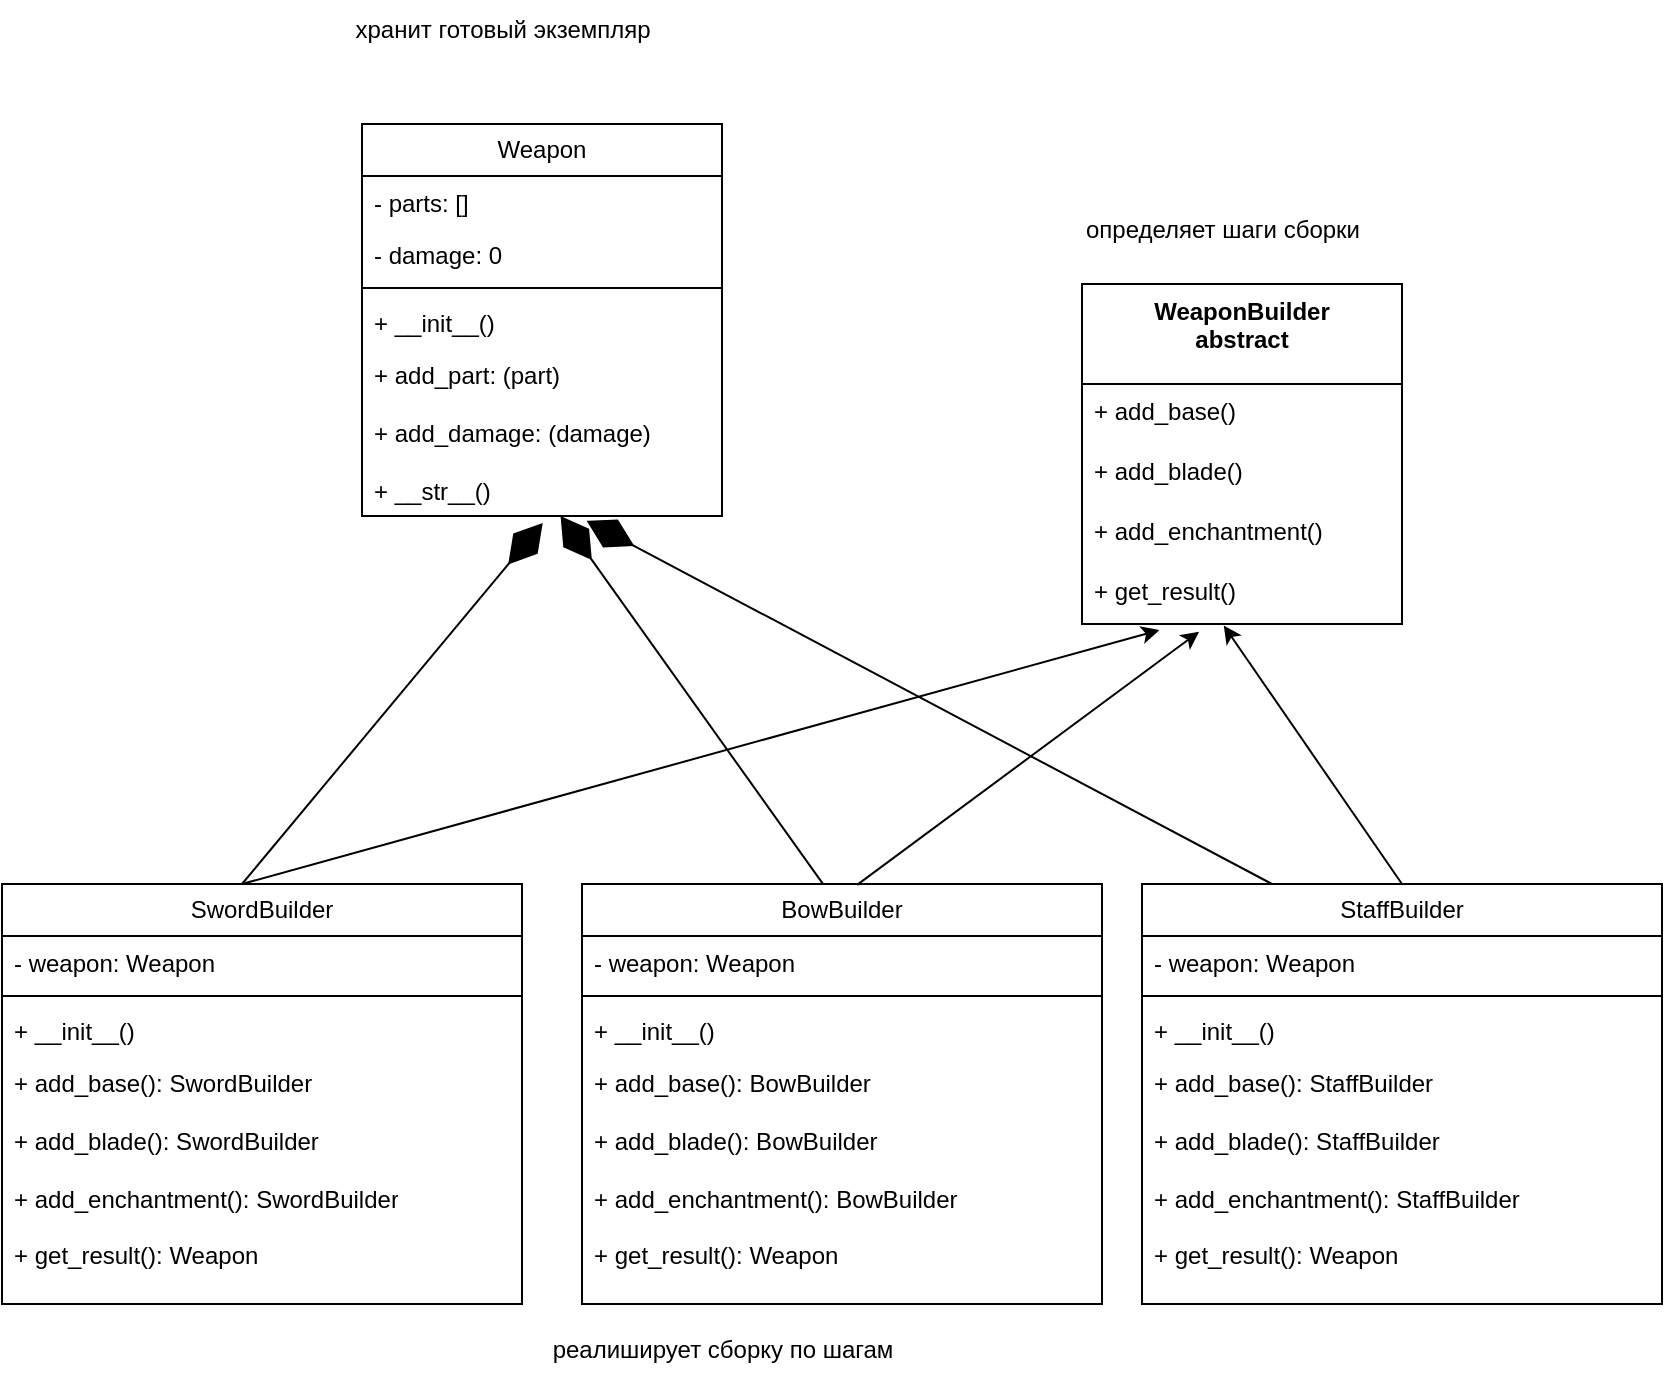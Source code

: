 <mxfile version="28.1.2">
  <diagram name="Page-1" id="Q0V_ZiMDzLkfY8J2gBLX">
    <mxGraphModel dx="853" dy="2286" grid="1" gridSize="10" guides="1" tooltips="1" connect="1" arrows="1" fold="1" page="1" pageScale="1" pageWidth="850" pageHeight="1100" math="0" shadow="0">
      <root>
        <mxCell id="0" />
        <mxCell id="1" parent="0" />
        <mxCell id="Kam8dWgokP5gCJ88pYki-21" value="Weapon" style="swimlane;fontStyle=0;childLayout=stackLayout;horizontal=1;startSize=26;fillColor=none;horizontalStack=0;resizeParent=1;resizeParentMax=0;resizeLast=0;collapsible=1;marginBottom=0;whiteSpace=wrap;html=1;" vertex="1" parent="1">
          <mxGeometry x="500" y="-30" width="180" height="196" as="geometry" />
        </mxCell>
        <mxCell id="Kam8dWgokP5gCJ88pYki-22" value="- parts: []" style="text;strokeColor=none;fillColor=none;align=left;verticalAlign=top;spacingLeft=4;spacingRight=4;overflow=hidden;rotatable=0;points=[[0,0.5],[1,0.5]];portConstraint=eastwest;whiteSpace=wrap;html=1;" vertex="1" parent="Kam8dWgokP5gCJ88pYki-21">
          <mxGeometry y="26" width="180" height="26" as="geometry" />
        </mxCell>
        <mxCell id="Kam8dWgokP5gCJ88pYki-23" value="- damage: 0" style="text;strokeColor=none;fillColor=none;align=left;verticalAlign=top;spacingLeft=4;spacingRight=4;overflow=hidden;rotatable=0;points=[[0,0.5],[1,0.5]];portConstraint=eastwest;whiteSpace=wrap;html=1;" vertex="1" parent="Kam8dWgokP5gCJ88pYki-21">
          <mxGeometry y="52" width="180" height="26" as="geometry" />
        </mxCell>
        <mxCell id="Kam8dWgokP5gCJ88pYki-25" value="" style="line;strokeWidth=1;fillColor=none;align=left;verticalAlign=middle;spacingTop=-1;spacingLeft=3;spacingRight=3;rotatable=0;labelPosition=right;points=[];portConstraint=eastwest;strokeColor=inherit;" vertex="1" parent="Kam8dWgokP5gCJ88pYki-21">
          <mxGeometry y="78" width="180" height="8" as="geometry" />
        </mxCell>
        <mxCell id="Kam8dWgokP5gCJ88pYki-26" value="+ __init__()" style="text;strokeColor=none;fillColor=none;align=left;verticalAlign=top;spacingLeft=4;spacingRight=4;overflow=hidden;rotatable=0;points=[[0,0.5],[1,0.5]];portConstraint=eastwest;whiteSpace=wrap;html=1;" vertex="1" parent="Kam8dWgokP5gCJ88pYki-21">
          <mxGeometry y="86" width="180" height="26" as="geometry" />
        </mxCell>
        <mxCell id="Kam8dWgokP5gCJ88pYki-27" value="&lt;div&gt;+ add_part: (part)&lt;/div&gt;&lt;div&gt;&lt;br&gt;&lt;div&gt;+ add_damage: (damage)&lt;/div&gt;&lt;div&gt;&lt;br&gt;&lt;/div&gt;&lt;/div&gt;" style="text;strokeColor=none;fillColor=none;align=left;verticalAlign=top;spacingLeft=4;spacingRight=4;overflow=hidden;rotatable=0;points=[[0,0.5],[1,0.5]];portConstraint=eastwest;whiteSpace=wrap;html=1;" vertex="1" parent="Kam8dWgokP5gCJ88pYki-21">
          <mxGeometry y="112" width="180" height="58" as="geometry" />
        </mxCell>
        <mxCell id="Kam8dWgokP5gCJ88pYki-35" value="+ __str__()" style="text;strokeColor=none;fillColor=none;align=left;verticalAlign=top;spacingLeft=4;spacingRight=4;overflow=hidden;rotatable=0;points=[[0,0.5],[1,0.5]];portConstraint=eastwest;whiteSpace=wrap;html=1;" vertex="1" parent="Kam8dWgokP5gCJ88pYki-21">
          <mxGeometry y="170" width="180" height="26" as="geometry" />
        </mxCell>
        <mxCell id="Kam8dWgokP5gCJ88pYki-36" value="&lt;div&gt;WeaponBuilder&lt;/div&gt;&lt;div&gt;abstract&lt;/div&gt;" style="swimlane;fontStyle=1;align=center;verticalAlign=top;childLayout=stackLayout;horizontal=1;startSize=50;horizontalStack=0;resizeParent=1;resizeParentMax=0;resizeLast=0;collapsible=1;marginBottom=0;whiteSpace=wrap;html=1;" vertex="1" parent="1">
          <mxGeometry x="860" y="50" width="160" height="170" as="geometry" />
        </mxCell>
        <mxCell id="Kam8dWgokP5gCJ88pYki-37" value="+ add_base()" style="text;strokeColor=none;fillColor=none;align=left;verticalAlign=top;spacingLeft=4;spacingRight=4;overflow=hidden;rotatable=0;points=[[0,0.5],[1,0.5]];portConstraint=eastwest;whiteSpace=wrap;html=1;" vertex="1" parent="Kam8dWgokP5gCJ88pYki-36">
          <mxGeometry y="50" width="160" height="30" as="geometry" />
        </mxCell>
        <mxCell id="Kam8dWgokP5gCJ88pYki-38" value="+ add_blade()" style="text;strokeColor=none;fillColor=none;align=left;verticalAlign=top;spacingLeft=4;spacingRight=4;overflow=hidden;rotatable=0;points=[[0,0.5],[1,0.5]];portConstraint=eastwest;whiteSpace=wrap;html=1;" vertex="1" parent="Kam8dWgokP5gCJ88pYki-36">
          <mxGeometry y="80" width="160" height="30" as="geometry" />
        </mxCell>
        <mxCell id="Kam8dWgokP5gCJ88pYki-39" value="+ add_enchantment()" style="text;strokeColor=none;fillColor=none;align=left;verticalAlign=top;spacingLeft=4;spacingRight=4;overflow=hidden;rotatable=0;points=[[0,0.5],[1,0.5]];portConstraint=eastwest;whiteSpace=wrap;html=1;" vertex="1" parent="Kam8dWgokP5gCJ88pYki-36">
          <mxGeometry y="110" width="160" height="30" as="geometry" />
        </mxCell>
        <mxCell id="Kam8dWgokP5gCJ88pYki-40" value="+ get_result()" style="text;strokeColor=none;fillColor=none;align=left;verticalAlign=top;spacingLeft=4;spacingRight=4;overflow=hidden;rotatable=0;points=[[0,0.5],[1,0.5]];portConstraint=eastwest;whiteSpace=wrap;html=1;" vertex="1" parent="Kam8dWgokP5gCJ88pYki-36">
          <mxGeometry y="140" width="160" height="30" as="geometry" />
        </mxCell>
        <mxCell id="Kam8dWgokP5gCJ88pYki-41" value="SwordBuilder" style="swimlane;fontStyle=0;childLayout=stackLayout;horizontal=1;startSize=26;fillColor=none;horizontalStack=0;resizeParent=1;resizeParentMax=0;resizeLast=0;collapsible=1;marginBottom=0;whiteSpace=wrap;html=1;" vertex="1" parent="1">
          <mxGeometry x="320" y="350" width="260" height="210" as="geometry" />
        </mxCell>
        <mxCell id="Kam8dWgokP5gCJ88pYki-42" value="- weapon: Weapon" style="text;strokeColor=none;fillColor=none;align=left;verticalAlign=top;spacingLeft=4;spacingRight=4;overflow=hidden;rotatable=0;points=[[0,0.5],[1,0.5]];portConstraint=eastwest;whiteSpace=wrap;html=1;" vertex="1" parent="Kam8dWgokP5gCJ88pYki-41">
          <mxGeometry y="26" width="260" height="26" as="geometry" />
        </mxCell>
        <mxCell id="Kam8dWgokP5gCJ88pYki-45" value="" style="line;strokeWidth=1;fillColor=none;align=left;verticalAlign=middle;spacingTop=-1;spacingLeft=3;spacingRight=3;rotatable=0;labelPosition=right;points=[];portConstraint=eastwest;strokeColor=inherit;" vertex="1" parent="Kam8dWgokP5gCJ88pYki-41">
          <mxGeometry y="52" width="260" height="8" as="geometry" />
        </mxCell>
        <mxCell id="Kam8dWgokP5gCJ88pYki-46" value="+ __init__()" style="text;strokeColor=none;fillColor=none;align=left;verticalAlign=top;spacingLeft=4;spacingRight=4;overflow=hidden;rotatable=0;points=[[0,0.5],[1,0.5]];portConstraint=eastwest;whiteSpace=wrap;html=1;" vertex="1" parent="Kam8dWgokP5gCJ88pYki-41">
          <mxGeometry y="60" width="260" height="26" as="geometry" />
        </mxCell>
        <mxCell id="Kam8dWgokP5gCJ88pYki-47" value="&lt;div&gt;+ add_base(): SwordBuilder&lt;/div&gt;&lt;div&gt;&lt;br&gt;&lt;/div&gt;&lt;div&gt;+ add_blade():&amp;nbsp;SwordBuilder&lt;/div&gt;&lt;div&gt;&lt;br&gt;&lt;/div&gt;&lt;div&gt;&lt;div&gt;+ add_enchantment():&amp;nbsp;SwordBuilder&lt;/div&gt;&lt;div&gt;&lt;br&gt;&lt;/div&gt;&lt;div&gt;+ get_result(): Weapon&lt;/div&gt;&lt;br&gt;&lt;/div&gt;" style="text;strokeColor=none;fillColor=none;align=left;verticalAlign=top;spacingLeft=4;spacingRight=4;overflow=hidden;rotatable=0;points=[[0,0.5],[1,0.5]];portConstraint=eastwest;whiteSpace=wrap;html=1;" vertex="1" parent="Kam8dWgokP5gCJ88pYki-41">
          <mxGeometry y="86" width="260" height="124" as="geometry" />
        </mxCell>
        <mxCell id="Kam8dWgokP5gCJ88pYki-48" value="BowBuilder" style="swimlane;fontStyle=0;childLayout=stackLayout;horizontal=1;startSize=26;fillColor=none;horizontalStack=0;resizeParent=1;resizeParentMax=0;resizeLast=0;collapsible=1;marginBottom=0;whiteSpace=wrap;html=1;" vertex="1" parent="1">
          <mxGeometry x="610" y="350" width="260" height="210" as="geometry" />
        </mxCell>
        <mxCell id="Kam8dWgokP5gCJ88pYki-49" value="- weapon: Weapon" style="text;strokeColor=none;fillColor=none;align=left;verticalAlign=top;spacingLeft=4;spacingRight=4;overflow=hidden;rotatable=0;points=[[0,0.5],[1,0.5]];portConstraint=eastwest;whiteSpace=wrap;html=1;" vertex="1" parent="Kam8dWgokP5gCJ88pYki-48">
          <mxGeometry y="26" width="260" height="26" as="geometry" />
        </mxCell>
        <mxCell id="Kam8dWgokP5gCJ88pYki-50" value="" style="line;strokeWidth=1;fillColor=none;align=left;verticalAlign=middle;spacingTop=-1;spacingLeft=3;spacingRight=3;rotatable=0;labelPosition=right;points=[];portConstraint=eastwest;strokeColor=inherit;" vertex="1" parent="Kam8dWgokP5gCJ88pYki-48">
          <mxGeometry y="52" width="260" height="8" as="geometry" />
        </mxCell>
        <mxCell id="Kam8dWgokP5gCJ88pYki-51" value="+ __init__()" style="text;strokeColor=none;fillColor=none;align=left;verticalAlign=top;spacingLeft=4;spacingRight=4;overflow=hidden;rotatable=0;points=[[0,0.5],[1,0.5]];portConstraint=eastwest;whiteSpace=wrap;html=1;" vertex="1" parent="Kam8dWgokP5gCJ88pYki-48">
          <mxGeometry y="60" width="260" height="26" as="geometry" />
        </mxCell>
        <mxCell id="Kam8dWgokP5gCJ88pYki-52" value="&lt;div&gt;+ add_base(): BowBuilder&lt;/div&gt;&lt;div&gt;&lt;br&gt;&lt;/div&gt;&lt;div&gt;+ add_blade(): BowBuilder&lt;/div&gt;&lt;div&gt;&lt;br&gt;&lt;/div&gt;&lt;div&gt;&lt;div&gt;+ add_enchantment(): BowBuilder&lt;/div&gt;&lt;div&gt;&lt;br&gt;&lt;/div&gt;&lt;div&gt;+ get_result(): Weapon&lt;/div&gt;&lt;br&gt;&lt;/div&gt;" style="text;strokeColor=none;fillColor=none;align=left;verticalAlign=top;spacingLeft=4;spacingRight=4;overflow=hidden;rotatable=0;points=[[0,0.5],[1,0.5]];portConstraint=eastwest;whiteSpace=wrap;html=1;" vertex="1" parent="Kam8dWgokP5gCJ88pYki-48">
          <mxGeometry y="86" width="260" height="124" as="geometry" />
        </mxCell>
        <mxCell id="Kam8dWgokP5gCJ88pYki-53" value="StaffBuilder" style="swimlane;fontStyle=0;childLayout=stackLayout;horizontal=1;startSize=26;fillColor=none;horizontalStack=0;resizeParent=1;resizeParentMax=0;resizeLast=0;collapsible=1;marginBottom=0;whiteSpace=wrap;html=1;" vertex="1" parent="1">
          <mxGeometry x="890" y="350" width="260" height="210" as="geometry" />
        </mxCell>
        <mxCell id="Kam8dWgokP5gCJ88pYki-54" value="- weapon: Weapon" style="text;strokeColor=none;fillColor=none;align=left;verticalAlign=top;spacingLeft=4;spacingRight=4;overflow=hidden;rotatable=0;points=[[0,0.5],[1,0.5]];portConstraint=eastwest;whiteSpace=wrap;html=1;" vertex="1" parent="Kam8dWgokP5gCJ88pYki-53">
          <mxGeometry y="26" width="260" height="26" as="geometry" />
        </mxCell>
        <mxCell id="Kam8dWgokP5gCJ88pYki-55" value="" style="line;strokeWidth=1;fillColor=none;align=left;verticalAlign=middle;spacingTop=-1;spacingLeft=3;spacingRight=3;rotatable=0;labelPosition=right;points=[];portConstraint=eastwest;strokeColor=inherit;" vertex="1" parent="Kam8dWgokP5gCJ88pYki-53">
          <mxGeometry y="52" width="260" height="8" as="geometry" />
        </mxCell>
        <mxCell id="Kam8dWgokP5gCJ88pYki-56" value="+ __init__()" style="text;strokeColor=none;fillColor=none;align=left;verticalAlign=top;spacingLeft=4;spacingRight=4;overflow=hidden;rotatable=0;points=[[0,0.5],[1,0.5]];portConstraint=eastwest;whiteSpace=wrap;html=1;" vertex="1" parent="Kam8dWgokP5gCJ88pYki-53">
          <mxGeometry y="60" width="260" height="26" as="geometry" />
        </mxCell>
        <mxCell id="Kam8dWgokP5gCJ88pYki-57" value="&lt;div&gt;+ add_base(): StaffBuilder&lt;/div&gt;&lt;div&gt;&lt;br&gt;&lt;/div&gt;&lt;div&gt;+ add_blade(): StaffBuilder&lt;/div&gt;&lt;div&gt;&lt;br&gt;&lt;/div&gt;&lt;div&gt;&lt;div&gt;+ add_enchantment(): StaffBuilder&lt;/div&gt;&lt;div&gt;&lt;br&gt;&lt;/div&gt;&lt;div&gt;+ get_result(): Weapon&lt;/div&gt;&lt;br&gt;&lt;/div&gt;" style="text;strokeColor=none;fillColor=none;align=left;verticalAlign=top;spacingLeft=4;spacingRight=4;overflow=hidden;rotatable=0;points=[[0,0.5],[1,0.5]];portConstraint=eastwest;whiteSpace=wrap;html=1;" vertex="1" parent="Kam8dWgokP5gCJ88pYki-53">
          <mxGeometry y="86" width="260" height="124" as="geometry" />
        </mxCell>
        <mxCell id="Kam8dWgokP5gCJ88pYki-59" value="" style="endArrow=classic;html=1;rounded=0;entryX=0.242;entryY=1.102;entryDx=0;entryDy=0;entryPerimeter=0;" edge="1" parent="1" target="Kam8dWgokP5gCJ88pYki-40">
          <mxGeometry width="50" height="50" relative="1" as="geometry">
            <mxPoint x="440" y="350" as="sourcePoint" />
            <mxPoint x="490" y="300" as="targetPoint" />
          </mxGeometry>
        </mxCell>
        <mxCell id="Kam8dWgokP5gCJ88pYki-60" value="" style="endArrow=classic;html=1;rounded=0;entryX=0.366;entryY=1.128;entryDx=0;entryDy=0;entryPerimeter=0;exitX=0.529;exitY=0.002;exitDx=0;exitDy=0;exitPerimeter=0;" edge="1" parent="1" source="Kam8dWgokP5gCJ88pYki-48" target="Kam8dWgokP5gCJ88pYki-40">
          <mxGeometry width="50" height="50" relative="1" as="geometry">
            <mxPoint x="760" y="427" as="sourcePoint" />
            <mxPoint x="1219" y="300" as="targetPoint" />
          </mxGeometry>
        </mxCell>
        <mxCell id="Kam8dWgokP5gCJ88pYki-61" value="" style="endArrow=classic;html=1;rounded=0;entryX=0.443;entryY=1.026;entryDx=0;entryDy=0;entryPerimeter=0;exitX=0.5;exitY=0;exitDx=0;exitDy=0;" edge="1" parent="1" source="Kam8dWgokP5gCJ88pYki-53" target="Kam8dWgokP5gCJ88pYki-40">
          <mxGeometry width="50" height="50" relative="1" as="geometry">
            <mxPoint x="1040" y="437" as="sourcePoint" />
            <mxPoint x="1499" y="310" as="targetPoint" />
          </mxGeometry>
        </mxCell>
        <mxCell id="Kam8dWgokP5gCJ88pYki-62" value="" style="endArrow=diamondThin;endFill=1;endSize=24;html=1;rounded=0;entryX=0.502;entryY=1.134;entryDx=0;entryDy=0;entryPerimeter=0;" edge="1" parent="1" target="Kam8dWgokP5gCJ88pYki-35">
          <mxGeometry width="160" relative="1" as="geometry">
            <mxPoint x="440" y="350" as="sourcePoint" />
            <mxPoint x="522" y="586" as="targetPoint" />
          </mxGeometry>
        </mxCell>
        <mxCell id="Kam8dWgokP5gCJ88pYki-63" value="" style="endArrow=diamondThin;endFill=1;endSize=24;html=1;rounded=0;exitX=0.464;exitY=0.001;exitDx=0;exitDy=0;exitPerimeter=0;" edge="1" parent="1" source="Kam8dWgokP5gCJ88pYki-48" target="Kam8dWgokP5gCJ88pYki-35">
          <mxGeometry width="160" relative="1" as="geometry">
            <mxPoint x="700" y="300" as="sourcePoint" />
            <mxPoint x="772" y="646" as="targetPoint" />
          </mxGeometry>
        </mxCell>
        <mxCell id="Kam8dWgokP5gCJ88pYki-64" value="" style="endArrow=diamondThin;endFill=1;endSize=24;html=1;rounded=0;exitX=0.25;exitY=0;exitDx=0;exitDy=0;entryX=0.624;entryY=1.092;entryDx=0;entryDy=0;entryPerimeter=0;" edge="1" parent="1" source="Kam8dWgokP5gCJ88pYki-53" target="Kam8dWgokP5gCJ88pYki-35">
          <mxGeometry width="160" relative="1" as="geometry">
            <mxPoint x="720" y="150" as="sourcePoint" />
            <mxPoint x="792" y="496" as="targetPoint" />
          </mxGeometry>
        </mxCell>
        <mxCell id="Kam8dWgokP5gCJ88pYki-65" value="хранит готовый экземпляр" style="text;html=1;align=center;verticalAlign=middle;resizable=0;points=[];autosize=1;strokeColor=none;fillColor=none;" vertex="1" parent="1">
          <mxGeometry x="490" y="-92" width="160" height="30" as="geometry" />
        </mxCell>
        <mxCell id="Kam8dWgokP5gCJ88pYki-66" value="определяет шаги сборки" style="text;html=1;align=center;verticalAlign=middle;resizable=0;points=[];autosize=1;strokeColor=none;fillColor=none;" vertex="1" parent="1">
          <mxGeometry x="855" y="8" width="150" height="30" as="geometry" />
        </mxCell>
        <mxCell id="Kam8dWgokP5gCJ88pYki-67" value="реалиширует сборку по шагам" style="text;html=1;align=center;verticalAlign=middle;resizable=0;points=[];autosize=1;strokeColor=none;fillColor=none;" vertex="1" parent="1">
          <mxGeometry x="590" y="568" width="180" height="30" as="geometry" />
        </mxCell>
      </root>
    </mxGraphModel>
  </diagram>
</mxfile>
